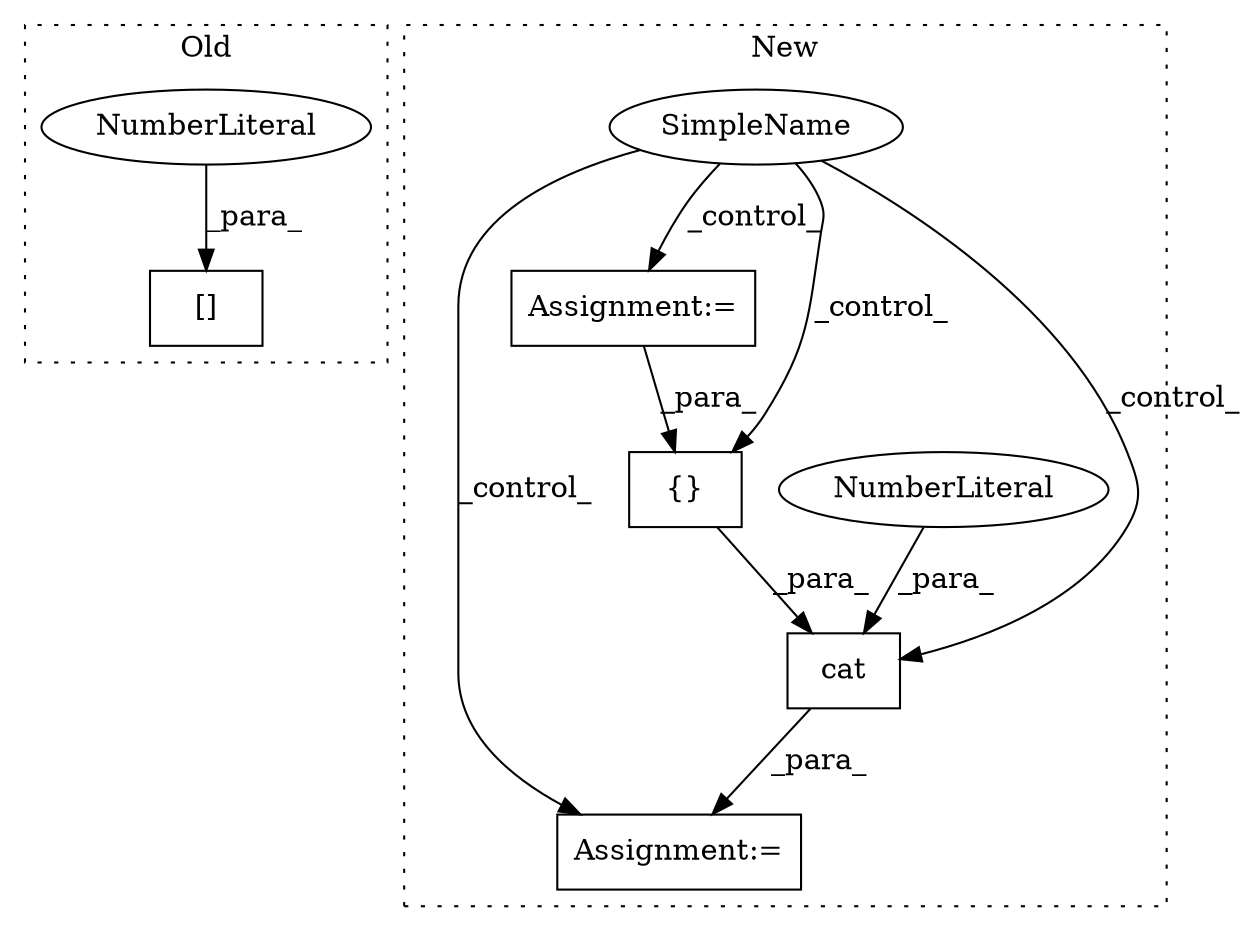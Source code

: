 digraph G {
subgraph cluster0 {
1 [label="[]" a="2" s="870,880" l="9,1" shape="box"];
6 [label="NumberLiteral" a="34" s="879" l="1" shape="ellipse"];
label = "Old";
style="dotted";
}
subgraph cluster1 {
2 [label="cat" a="32" s="894,916" l="4,1" shape="box"];
3 [label="Assignment:=" a="7" s="874" l="14" shape="box"];
4 [label="{}" a="4" s="907,913" l="1,1" shape="box"];
5 [label="NumberLiteral" a="34" s="915" l="1" shape="ellipse"];
7 [label="Assignment:=" a="7" s="994" l="113" shape="box"];
8 [label="SimpleName" a="42" s="" l="" shape="ellipse"];
label = "New";
style="dotted";
}
2 -> 3 [label="_para_"];
4 -> 2 [label="_para_"];
5 -> 2 [label="_para_"];
6 -> 1 [label="_para_"];
7 -> 4 [label="_para_"];
8 -> 2 [label="_control_"];
8 -> 3 [label="_control_"];
8 -> 4 [label="_control_"];
8 -> 7 [label="_control_"];
}